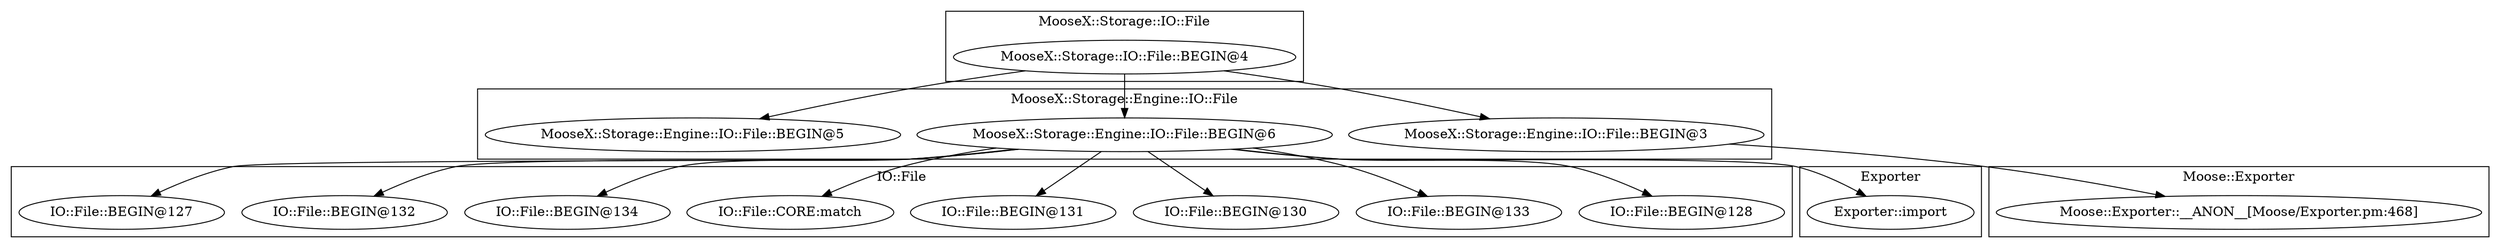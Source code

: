 digraph {
graph [overlap=false]
subgraph cluster_Moose_Exporter {
	label="Moose::Exporter";
	"Moose::Exporter::__ANON__[Moose/Exporter.pm:468]";
}
subgraph cluster_MooseX_Storage_IO_File {
	label="MooseX::Storage::IO::File";
	"MooseX::Storage::IO::File::BEGIN@4";
}
subgraph cluster_IO_File {
	label="IO::File";
	"IO::File::BEGIN@128";
	"IO::File::BEGIN@133";
	"IO::File::BEGIN@130";
	"IO::File::BEGIN@131";
	"IO::File::CORE:match";
	"IO::File::BEGIN@134";
	"IO::File::BEGIN@132";
	"IO::File::BEGIN@127";
}
subgraph cluster_MooseX_Storage_Engine_IO_File {
	label="MooseX::Storage::Engine::IO::File";
	"MooseX::Storage::Engine::IO::File::BEGIN@6";
	"MooseX::Storage::Engine::IO::File::BEGIN@3";
	"MooseX::Storage::Engine::IO::File::BEGIN@5";
}
subgraph cluster_Exporter {
	label="Exporter";
	"Exporter::import";
}
"MooseX::Storage::Engine::IO::File::BEGIN@6" -> "Exporter::import";
"MooseX::Storage::Engine::IO::File::BEGIN@6" -> "IO::File::BEGIN@131";
"MooseX::Storage::Engine::IO::File::BEGIN@6" -> "IO::File::BEGIN@132";
"MooseX::Storage::IO::File::BEGIN@4" -> "MooseX::Storage::Engine::IO::File::BEGIN@5";
"MooseX::Storage::IO::File::BEGIN@4" -> "MooseX::Storage::Engine::IO::File::BEGIN@6";
"MooseX::Storage::Engine::IO::File::BEGIN@6" -> "IO::File::BEGIN@134";
"MooseX::Storage::Engine::IO::File::BEGIN@6" -> "IO::File::BEGIN@127";
"MooseX::Storage::Engine::IO::File::BEGIN@3" -> "Moose::Exporter::__ANON__[Moose/Exporter.pm:468]";
"MooseX::Storage::Engine::IO::File::BEGIN@6" -> "IO::File::BEGIN@130";
"MooseX::Storage::Engine::IO::File::BEGIN@6" -> "IO::File::BEGIN@128";
"MooseX::Storage::Engine::IO::File::BEGIN@6" -> "IO::File::BEGIN@133";
"MooseX::Storage::Engine::IO::File::BEGIN@6" -> "IO::File::CORE:match";
"MooseX::Storage::IO::File::BEGIN@4" -> "MooseX::Storage::Engine::IO::File::BEGIN@3";
}
